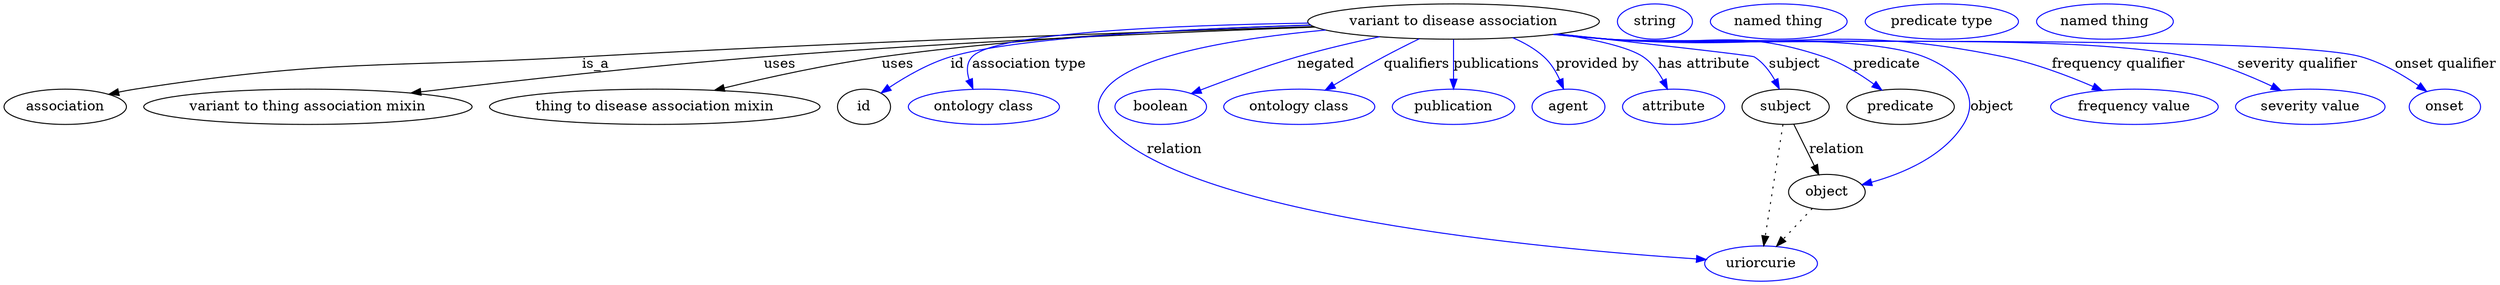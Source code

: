 digraph {
	graph [bb="0,0,2076,283"];
	node [label="\N"];
	"variant to disease association"	 [height=0.5,
		label="variant to disease association",
		pos="1214,265",
		width=3.1594];
	association	 [height=0.5,
		pos="50.046,178",
		width=1.3902];
	"variant to disease association" -> association	 [label=is_a,
		lp="487.05,221.5",
		pos="e,86.572,190.42 1103,261 958.51,255.47 698.23,244.4 476.05,229 312.67,217.67 269.78,227.39 109.05,196 104.91,195.19 100.65,194.21 \
96.398,193.12"];
	"variant to thing association mixin"	 [height=0.5,
		pos="248.05,178",
		width=3.6108];
	"variant to disease association" -> "variant to thing association mixin"	 [label=uses,
		lp="639.05,221.5",
		pos="e,334.77,191.49 1103.5,260.61 985.37,255.37 792.68,245.2 627.05,229 530.77,219.58 421.31,204.36 344.86,193"];
	"thing to disease association mixin"	 [height=0.5,
		pos="527.05,178",
		width=3.6288];
	"variant to disease association" -> "thing to disease association mixin"	 [label=uses,
		lp="738.05,221.5",
		pos="e,580.55,194.47 1101.4,262.35 1002.1,258.67 853.69,249.89 726.05,229 680.17,221.49 629.41,208.4 590.65,197.37"];
	id	 [height=0.5,
		pos="703.05,178",
		width=0.75];
	"variant to disease association" -> id	 [color=blue,
		label=id,
		lp="790.55,221.5",
		pos="e,720.36,192.21 1102.3,261.55 995.19,257.17 841.8,247.81 785.05,229 764.69,222.25 744.21,209.52 728.81,198.46",
		style=solid];
	"association type"	 [color=blue,
		height=0.5,
		label="ontology class",
		pos="810.05,178",
		width=1.7151];
	"variant to disease association" -> "association type"	 [color=blue,
		label="association type",
		lp="849.05,221.5",
		pos="e,802.08,196.21 1101.2,262.74 987.09,259.27 824.78,250.55 805.05,229 799.41,222.84 798.57,214.35 799.78,206.05",
		style=solid];
	relation	 [color=blue,
		height=0.5,
		label=uriorcurie,
		pos="1470,18",
		width=1.2638];
	"variant to disease association" -> relation	 [color=blue,
		label=relation,
		lp="982.05,134.5",
		pos="e,1425.8,22.54 1117.4,255.42 1041,245.6 943.35,227.24 919.05,196 909.22,183.37 909.24,172.65 919.05,160 980.26,81.014 1288.8,38.185 \
1415.6,23.695",
		style=solid];
	negated	 [color=blue,
		height=0.5,
		label=boolean,
		pos="966.05,178",
		width=1.0652];
	"variant to disease association" -> negated	 [color=blue,
		label=negated,
		lp="1112.5,221.5",
		pos="e,994.03,190.38 1156.4,249.45 1135.6,243.51 1112.2,236.37 1091,229 1061.2,218.56 1028,204.94 1003.4,194.4",
		style=solid];
	qualifiers	 [color=blue,
		height=0.5,
		label="ontology class",
		pos="1084,178",
		width=1.7151];
	"variant to disease association" -> qualifiers	 [color=blue,
		label=qualifiers,
		lp="1184,221.5",
		pos="e,1107.9,194.73 1186.3,247.41 1177.3,241.61 1167.2,235.08 1158,229 1144.3,219.87 1129.3,209.59 1116.4,200.66",
		style=solid];
	publications	 [color=blue,
		height=0.5,
		label=publication,
		pos="1214,178",
		width=1.3902];
	"variant to disease association" -> publications	 [color=blue,
		label=publications,
		lp="1247.5,221.5",
		pos="e,1214,196 1214,246.97 1214,235.19 1214,219.56 1214,206.16",
		style=solid];
	"provided by"	 [color=blue,
		height=0.5,
		label=agent,
		pos="1312,178",
		width=0.83048];
	"variant to disease association" -> "provided by"	 [color=blue,
		label="provided by",
		lp="1330,221.5",
		pos="e,1305.8,195.78 1257.4,248.34 1267.3,243.17 1277.2,236.75 1285,229 1291.9,222.27 1297.4,213.42 1301.6,204.99",
		style=solid];
	"has attribute"	 [color=blue,
		height=0.5,
		label=attribute,
		pos="1400,178",
		width=1.1193];
	"variant to disease association" -> "has attribute"	 [color=blue,
		label="has attribute",
		lp="1414.5,221.5",
		pos="e,1392.6,196.16 1293,252 1323.7,245.79 1354.6,237.8 1367,229 1375.6,222.96 1382.5,213.91 1387.7,205.11",
		style=solid];
	subject	 [height=0.5,
		pos="1494,178",
		width=0.99297];
	"variant to disease association" -> subject	 [color=blue,
		label=subject,
		lp="1489.5,221.5",
		pos="e,1484.3,195.54 1296.9,252.65 1365.2,242.42 1451.2,229.5 1452,229 1462.6,223.02 1471.6,213.29 1478.5,203.92",
		style=solid];
	predicate	 [height=0.5,
		pos="1591,178",
		width=1.1916];
	"variant to disease association" -> predicate	 [color=blue,
		label=predicate,
		lp="1568,221.5",
		pos="e,1571.9,194.28 1295.7,252.44 1309.2,250.51 1323,248.63 1336,247 1414.5,237.23 1438.5,255.39 1513,229 1531.2,222.56 1549.4,211.06 \
1563.6,200.6",
		style=solid];
	object	 [height=0.5,
		pos="1530,91",
		width=0.9027];
	"variant to disease association" -> object	 [color=blue,
		label=object,
		lp="1666,178",
		pos="e,1558.7,99.483 1294.7,252.21 1308.4,250.28 1322.6,248.45 1336,247 1393.8,240.75 1542.3,248.69 1597,229 1620.7,220.48 1631.6,218.38 \
1643,196 1650.4,181.77 1650.9,173.95 1643,160 1627.2,131.74 1594.5,113.68 1568.4,103.15",
		style=solid];
	"frequency qualifier"	 [color=blue,
		height=0.5,
		label="frequency value",
		pos="1790,178",
		width=1.8776];
	"variant to disease association" -> "frequency qualifier"	 [color=blue,
		label="frequency qualifier",
		lp="1776,221.5",
		pos="e,1763.3,194.56 1294,252.1 1308,250.16 1322.4,248.36 1336,247 1413.1,239.34 1609,248.16 1684,229 1708.8,222.69 1734.6,210.4 1754.6,\
199.47",
		style=solid];
	"severity qualifier"	 [color=blue,
		height=0.5,
		label="severity value",
		pos="1935,178",
		width=1.661];
	"variant to disease association" -> "severity qualifier"	 [color=blue,
		label="severity qualifier",
		lp="1917.5,221.5",
		pos="e,1909.6,194.44 1293.3,252.01 1307.5,250.06 1322.2,248.27 1336,247 1445.9,236.94 1725.1,256.08 1832,229 1856.3,222.87 1881.4,210.54 \
1900.8,199.54",
		style=solid];
	"onset qualifier"	 [color=blue,
		height=0.5,
		label=onset,
		pos="2046,178",
		width=0.81243];
	"variant to disease association" -> "onset qualifier"	 [color=blue,
		label="onset qualifier",
		lp="2036.5,221.5",
		pos="e,2029.2,193.01 1293,251.97 1307.3,250 1322.1,248.23 1336,247 1406,240.86 1901,250.01 1968,229 1987.5,222.89 2006.8,210.41 2021.3,\
199.32",
		style=solid];
	association_id	 [color=blue,
		height=0.5,
		label=string,
		pos="1376,265",
		width=0.84854];
	subject -> relation	 [pos="e,1472.8,36.223 1491.3,159.96 1487.2,132.35 1479.3,79.375 1474.3,46.525",
		style=dotted];
	subject -> object	 [label=relation,
		lp="1536,134.5",
		pos="e,1522.7,108.71 1501.5,159.97 1506.5,147.88 1513.2,131.73 1518.8,118.09"];
	"variant to disease association_subject"	 [color=blue,
		height=0.5,
		label="named thing",
		pos="1480,265",
		width=1.5346];
	"variant to disease association_predicate"	 [color=blue,
		height=0.5,
		label="predicate type",
		pos="1614,265",
		width=1.679];
	object -> relation	 [pos="e,1484.2,35.261 1516.4,74.435 1508.8,65.207 1499.2,53.528 1490.8,43.191",
		style=dotted];
	"variant to disease association_object"	 [color=blue,
		height=0.5,
		label="named thing",
		pos="1748,265",
		width=1.5346];
}
